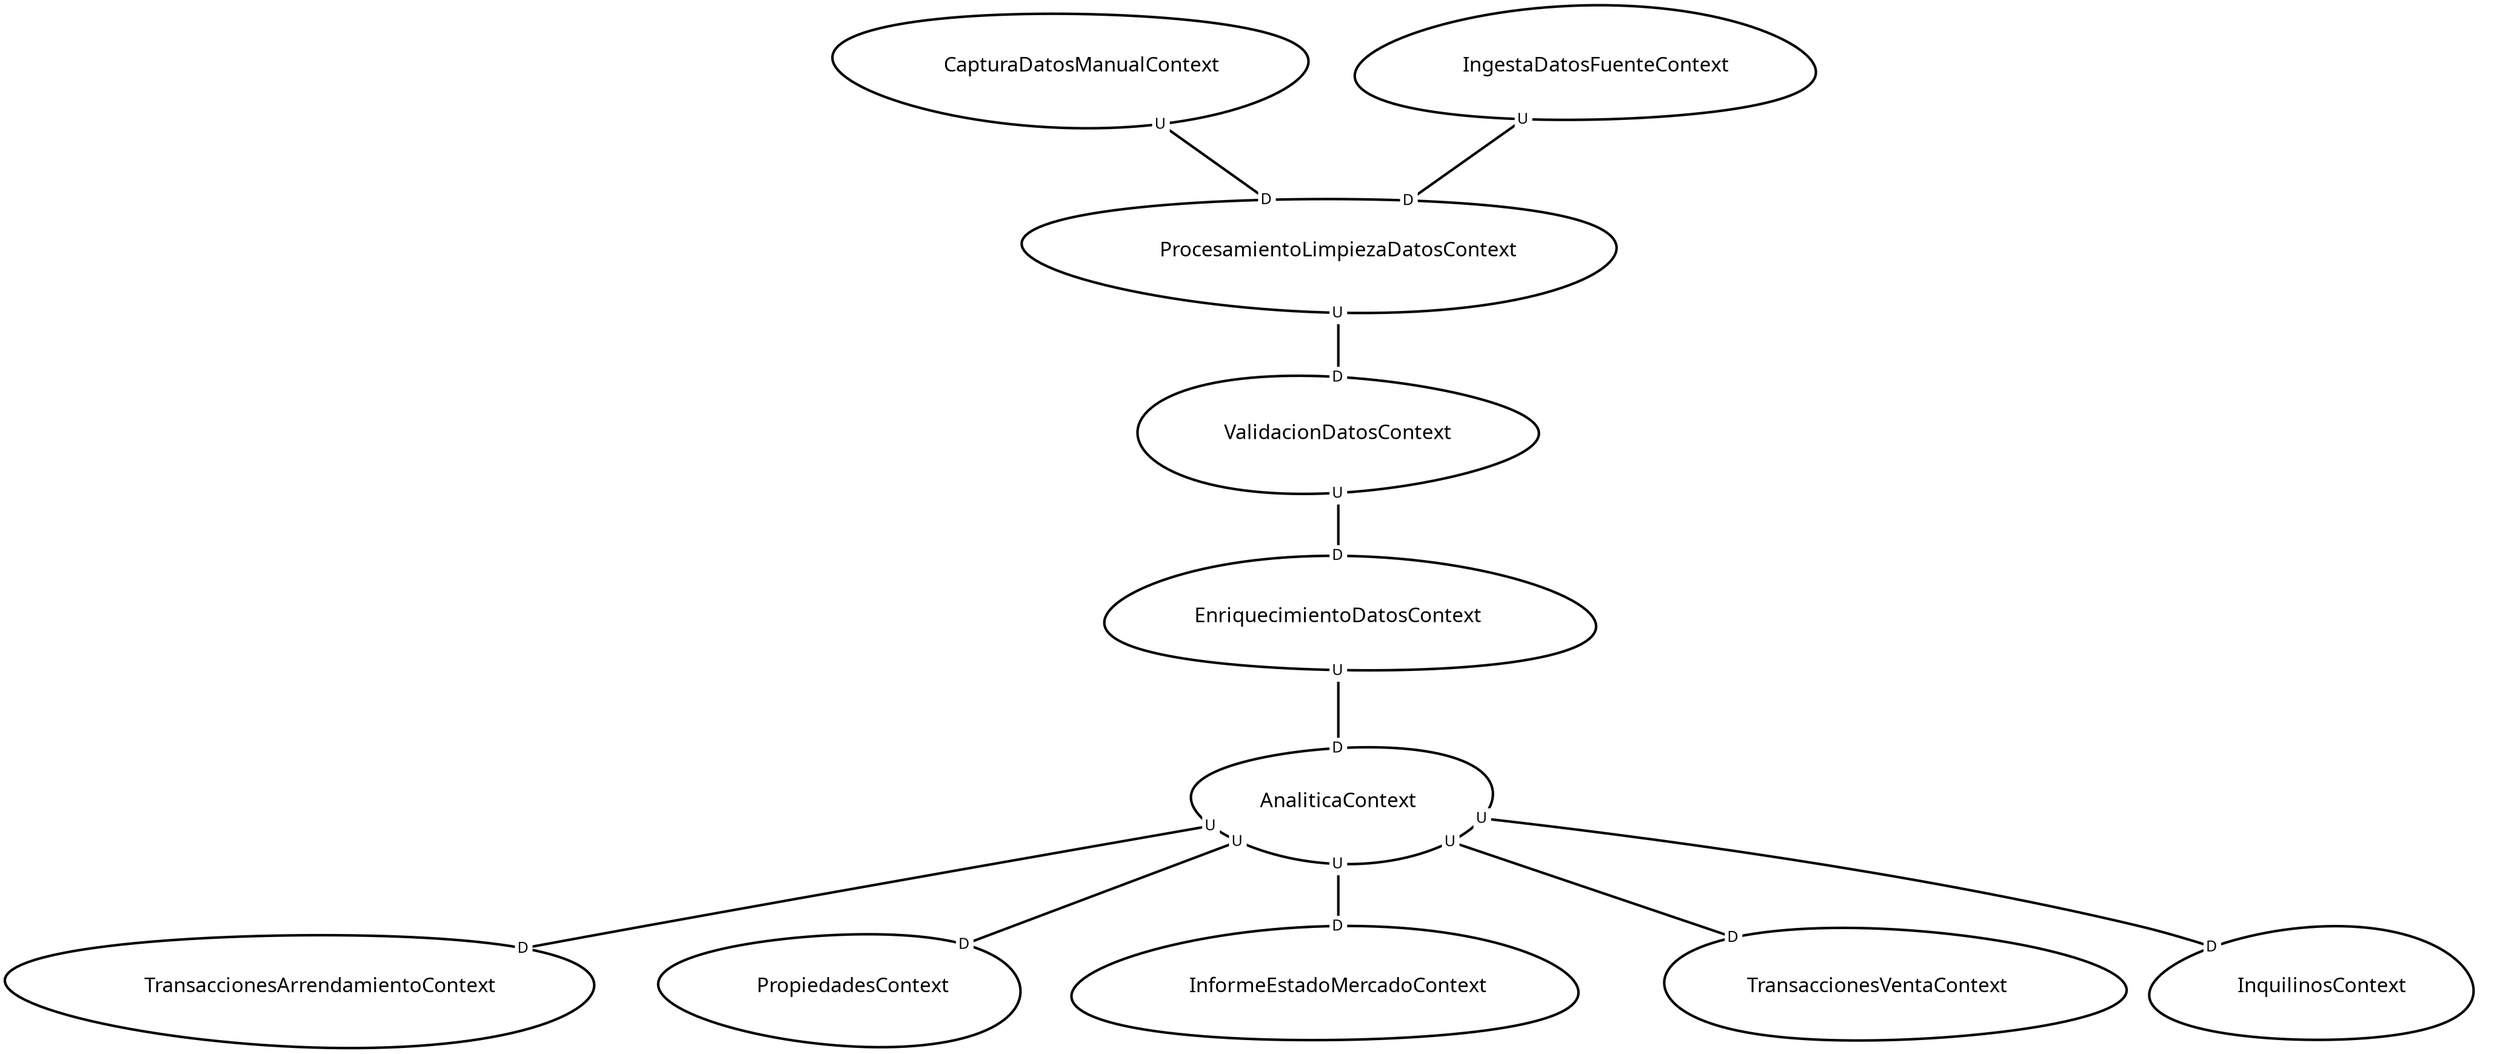 digraph "ContextMapGraph" {
graph ["imagepath"="/tmp/GraphvizJava"]
"AnaliticaContext" ["margin"="0.3","orientation"="70","shape"="egg","fontsize"="16","style"="bold","label"="AnaliticaContext\n","fontname"="sans-serif"]
"TransaccionesArrendamientoContext" ["margin"="0.3","orientation"="313","shape"="egg","fontsize"="16","style"="bold","label"="TransaccionesArrendamientoContext\n","fontname"="sans-serif"]
"PropiedadesContext" ["margin"="0.3","orientation"="324","shape"="egg","fontsize"="16","style"="bold","label"="PropiedadesContext\n","fontname"="sans-serif"]
"InformeEstadoMercadoContext" ["margin"="0.3","orientation"="237","shape"="egg","fontsize"="16","style"="bold","label"="InformeEstadoMercadoContext\n","fontname"="sans-serif"]
"TransaccionesVentaContext" ["margin"="0.3","orientation"="145","shape"="egg","fontsize"="16","style"="bold","label"="TransaccionesVentaContext\n","fontname"="sans-serif"]
"InquilinosContext" ["margin"="0.3","orientation"="230","shape"="egg","fontsize"="16","style"="bold","label"="InquilinosContext\n","fontname"="sans-serif"]
"CapturaDatosManualContext" ["margin"="0.3","orientation"="301","shape"="egg","fontsize"="16","style"="bold","label"="CapturaDatosManualContext\n","fontname"="sans-serif"]
"ProcesamientoLimpiezaDatosContext" ["margin"="0.3","orientation"="309","shape"="egg","fontsize"="16","style"="bold","label"="ProcesamientoLimpiezaDatosContext\n","fontname"="sans-serif"]
"ValidacionDatosContext" ["margin"="0.3","orientation"="273","shape"="egg","fontsize"="16","style"="bold","label"="ValidacionDatosContext\n","fontname"="sans-serif"]
"EnriquecimientoDatosContext" ["margin"="0.3","orientation"="121","shape"="egg","fontsize"="16","style"="bold","label"="EnriquecimientoDatosContext\n","fontname"="sans-serif"]
"IngestaDatosFuenteContext" ["margin"="0.3","orientation"="240","shape"="egg","fontsize"="16","style"="bold","label"="IngestaDatosFuenteContext\n","fontname"="sans-serif"]
"AnaliticaContext" -> "TransaccionesArrendamientoContext" ["headlabel"=<<table cellspacing="0" cellborder="0" border="0">
<tr><td bgcolor="white">D</td></tr>
</table>>,"labeldistance"="0","fontsize"="12","taillabel"=<<table cellspacing="0" cellborder="0" border="0">
<tr><td bgcolor="white">U</td></tr>
</table>>,"style"="bold","label"="                                        ","dir"="none","fontname"="sans-serif"]
"AnaliticaContext" -> "PropiedadesContext" ["headlabel"=<<table cellspacing="0" cellborder="0" border="0">
<tr><td bgcolor="white">D</td></tr>
</table>>,"labeldistance"="0","fontsize"="12","taillabel"=<<table cellspacing="0" cellborder="0" border="0">
<tr><td bgcolor="white">U</td></tr>
</table>>,"style"="bold","label"="                                        ","dir"="none","fontname"="sans-serif"]
"AnaliticaContext" -> "InformeEstadoMercadoContext" ["headlabel"=<<table cellspacing="0" cellborder="0" border="0">
<tr><td bgcolor="white">D</td></tr>
</table>>,"labeldistance"="0","fontsize"="12","taillabel"=<<table cellspacing="0" cellborder="0" border="0">
<tr><td bgcolor="white">U</td></tr>
</table>>,"style"="bold","label"="                                        ","dir"="none","fontname"="sans-serif"]
"AnaliticaContext" -> "TransaccionesVentaContext" ["headlabel"=<<table cellspacing="0" cellborder="0" border="0">
<tr><td bgcolor="white">D</td></tr>
</table>>,"labeldistance"="0","fontsize"="12","taillabel"=<<table cellspacing="0" cellborder="0" border="0">
<tr><td bgcolor="white">U</td></tr>
</table>>,"style"="bold","label"="                                        ","dir"="none","fontname"="sans-serif"]
"AnaliticaContext" -> "InquilinosContext" ["headlabel"=<<table cellspacing="0" cellborder="0" border="0">
<tr><td bgcolor="white">D</td></tr>
</table>>,"labeldistance"="0","fontsize"="12","taillabel"=<<table cellspacing="0" cellborder="0" border="0">
<tr><td bgcolor="white">U</td></tr>
</table>>,"style"="bold","label"="                                        ","dir"="none","fontname"="sans-serif"]
"CapturaDatosManualContext" -> "ProcesamientoLimpiezaDatosContext" ["headlabel"=<<table cellspacing="0" cellborder="0" border="0">
<tr><td bgcolor="white">D</td></tr>
</table>>,"labeldistance"="0","fontsize"="12","taillabel"=<<table cellspacing="0" cellborder="0" border="0">
<tr><td bgcolor="white">U</td></tr>
</table>>,"style"="bold","label"="                                        ","dir"="none","fontname"="sans-serif"]
"ProcesamientoLimpiezaDatosContext" -> "ValidacionDatosContext" ["headlabel"=<<table cellspacing="0" cellborder="0" border="0">
<tr><td bgcolor="white">D</td></tr>
</table>>,"labeldistance"="0","fontsize"="12","taillabel"=<<table cellspacing="0" cellborder="0" border="0">
<tr><td bgcolor="white">U</td></tr>
</table>>,"style"="bold","label"="                                        ","dir"="none","fontname"="sans-serif"]
"ValidacionDatosContext" -> "EnriquecimientoDatosContext" ["headlabel"=<<table cellspacing="0" cellborder="0" border="0">
<tr><td bgcolor="white">D</td></tr>
</table>>,"labeldistance"="0","fontsize"="12","taillabel"=<<table cellspacing="0" cellborder="0" border="0">
<tr><td bgcolor="white">U</td></tr>
</table>>,"style"="bold","label"="                                        ","dir"="none","fontname"="sans-serif"]
"EnriquecimientoDatosContext" -> "AnaliticaContext" ["headlabel"=<<table cellspacing="0" cellborder="0" border="0">
<tr><td bgcolor="white">D</td></tr>
</table>>,"labeldistance"="0","fontsize"="12","taillabel"=<<table cellspacing="0" cellborder="0" border="0">
<tr><td bgcolor="white">U</td></tr>
</table>>,"style"="bold","label"="                                        ","dir"="none","fontname"="sans-serif"]
"IngestaDatosFuenteContext" -> "ProcesamientoLimpiezaDatosContext" ["headlabel"=<<table cellspacing="0" cellborder="0" border="0">
<tr><td bgcolor="white">D</td></tr>
</table>>,"labeldistance"="0","fontsize"="12","taillabel"=<<table cellspacing="0" cellborder="0" border="0">
<tr><td bgcolor="white">U</td></tr>
</table>>,"style"="bold","label"="                                        ","dir"="none","fontname"="sans-serif"]
}